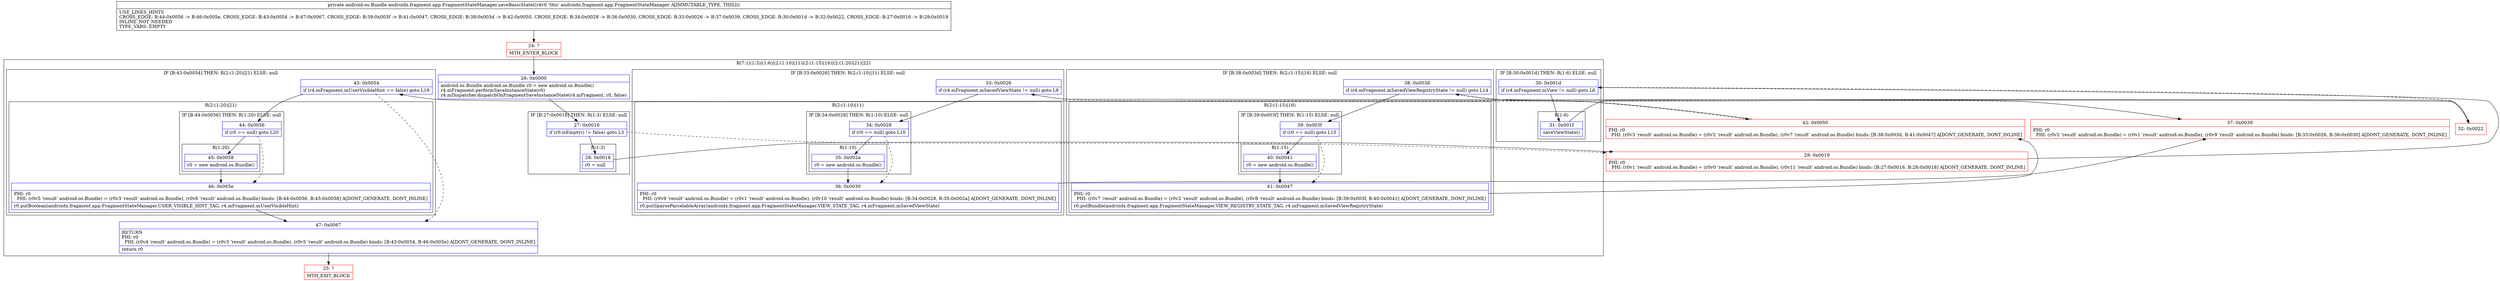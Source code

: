 digraph "CFG forandroidx.fragment.app.FragmentStateManager.saveBasicState()Landroid\/os\/Bundle;" {
subgraph cluster_Region_1394738788 {
label = "R(7:1|(1:3)|(1:6)|(2:(1:10)|11)|(2:(1:15)|16)|(2:(1:20)|21)|22)";
node [shape=record,color=blue];
Node_26 [shape=record,label="{26\:\ 0x0000|android.os.Bundle android.os.Bundle r0 = new android.os.Bundle()\lr4.mFragment.performSaveInstanceState(r0)\lr4.mDispatcher.dispatchOnFragmentSaveInstanceState(r4.mFragment, r0, false)\l}"];
subgraph cluster_IfRegion_572521690 {
label = "IF [B:27:0x0016] THEN: R(1:3) ELSE: null";
node [shape=record,color=blue];
Node_27 [shape=record,label="{27\:\ 0x0016|if (r0.isEmpty() != false) goto L3\l}"];
subgraph cluster_Region_1065656011 {
label = "R(1:3)";
node [shape=record,color=blue];
Node_28 [shape=record,label="{28\:\ 0x0018|r0 = null\l}"];
}
}
subgraph cluster_IfRegion_1372635187 {
label = "IF [B:30:0x001d] THEN: R(1:6) ELSE: null";
node [shape=record,color=blue];
Node_30 [shape=record,label="{30\:\ 0x001d|if (r4.mFragment.mView != null) goto L6\l}"];
subgraph cluster_Region_939498036 {
label = "R(1:6)";
node [shape=record,color=blue];
Node_31 [shape=record,label="{31\:\ 0x001f|saveViewState()\l}"];
}
}
subgraph cluster_IfRegion_1668407753 {
label = "IF [B:33:0x0026] THEN: R(2:(1:10)|11) ELSE: null";
node [shape=record,color=blue];
Node_33 [shape=record,label="{33\:\ 0x0026|if (r4.mFragment.mSavedViewState != null) goto L9\l}"];
subgraph cluster_Region_984187446 {
label = "R(2:(1:10)|11)";
node [shape=record,color=blue];
subgraph cluster_IfRegion_110162098 {
label = "IF [B:34:0x0028] THEN: R(1:10) ELSE: null";
node [shape=record,color=blue];
Node_34 [shape=record,label="{34\:\ 0x0028|if (r0 == null) goto L10\l}"];
subgraph cluster_Region_2094446099 {
label = "R(1:10)";
node [shape=record,color=blue];
Node_35 [shape=record,label="{35\:\ 0x002a|r0 = new android.os.Bundle()\l}"];
}
}
Node_36 [shape=record,label="{36\:\ 0x0030|PHI: r0 \l  PHI: (r0v9 'result' android.os.Bundle) = (r0v1 'result' android.os.Bundle), (r0v10 'result' android.os.Bundle) binds: [B:34:0x0028, B:35:0x002a] A[DONT_GENERATE, DONT_INLINE]\l|r0.putSparseParcelableArray(androidx.fragment.app.FragmentStateManager.VIEW_STATE_TAG, r4.mFragment.mSavedViewState)\l}"];
}
}
subgraph cluster_IfRegion_361429424 {
label = "IF [B:38:0x003d] THEN: R(2:(1:15)|16) ELSE: null";
node [shape=record,color=blue];
Node_38 [shape=record,label="{38\:\ 0x003d|if (r4.mFragment.mSavedViewRegistryState != null) goto L14\l}"];
subgraph cluster_Region_140946999 {
label = "R(2:(1:15)|16)";
node [shape=record,color=blue];
subgraph cluster_IfRegion_1337964637 {
label = "IF [B:39:0x003f] THEN: R(1:15) ELSE: null";
node [shape=record,color=blue];
Node_39 [shape=record,label="{39\:\ 0x003f|if (r0 == null) goto L15\l}"];
subgraph cluster_Region_1001648920 {
label = "R(1:15)";
node [shape=record,color=blue];
Node_40 [shape=record,label="{40\:\ 0x0041|r0 = new android.os.Bundle()\l}"];
}
}
Node_41 [shape=record,label="{41\:\ 0x0047|PHI: r0 \l  PHI: (r0v7 'result' android.os.Bundle) = (r0v2 'result' android.os.Bundle), (r0v8 'result' android.os.Bundle) binds: [B:39:0x003f, B:40:0x0041] A[DONT_GENERATE, DONT_INLINE]\l|r0.putBundle(androidx.fragment.app.FragmentStateManager.VIEW_REGISTRY_STATE_TAG, r4.mFragment.mSavedViewRegistryState)\l}"];
}
}
subgraph cluster_IfRegion_1116500586 {
label = "IF [B:43:0x0054] THEN: R(2:(1:20)|21) ELSE: null";
node [shape=record,color=blue];
Node_43 [shape=record,label="{43\:\ 0x0054|if (r4.mFragment.mUserVisibleHint == false) goto L19\l}"];
subgraph cluster_Region_166906587 {
label = "R(2:(1:20)|21)";
node [shape=record,color=blue];
subgraph cluster_IfRegion_1414923687 {
label = "IF [B:44:0x0056] THEN: R(1:20) ELSE: null";
node [shape=record,color=blue];
Node_44 [shape=record,label="{44\:\ 0x0056|if (r0 == null) goto L20\l}"];
subgraph cluster_Region_1855873810 {
label = "R(1:20)";
node [shape=record,color=blue];
Node_45 [shape=record,label="{45\:\ 0x0058|r0 = new android.os.Bundle()\l}"];
}
}
Node_46 [shape=record,label="{46\:\ 0x005e|PHI: r0 \l  PHI: (r0v5 'result' android.os.Bundle) = (r0v3 'result' android.os.Bundle), (r0v6 'result' android.os.Bundle) binds: [B:44:0x0056, B:45:0x0058] A[DONT_GENERATE, DONT_INLINE]\l|r0.putBoolean(androidx.fragment.app.FragmentStateManager.USER_VISIBLE_HINT_TAG, r4.mFragment.mUserVisibleHint)\l}"];
}
}
Node_47 [shape=record,label="{47\:\ 0x0067|RETURN\lPHI: r0 \l  PHI: (r0v4 'result' android.os.Bundle) = (r0v3 'result' android.os.Bundle), (r0v5 'result' android.os.Bundle) binds: [B:43:0x0054, B:46:0x005e] A[DONT_GENERATE, DONT_INLINE]\l|return r0\l}"];
}
Node_24 [shape=record,color=red,label="{24\:\ ?|MTH_ENTER_BLOCK\l}"];
Node_29 [shape=record,color=red,label="{29\:\ 0x0019|PHI: r0 \l  PHI: (r0v1 'result' android.os.Bundle) = (r0v0 'result' android.os.Bundle), (r0v11 'result' android.os.Bundle) binds: [B:27:0x0016, B:28:0x0018] A[DONT_GENERATE, DONT_INLINE]\l}"];
Node_32 [shape=record,color=red,label="{32\:\ 0x0022}"];
Node_37 [shape=record,color=red,label="{37\:\ 0x0039|PHI: r0 \l  PHI: (r0v2 'result' android.os.Bundle) = (r0v1 'result' android.os.Bundle), (r0v9 'result' android.os.Bundle) binds: [B:33:0x0026, B:36:0x0030] A[DONT_GENERATE, DONT_INLINE]\l}"];
Node_42 [shape=record,color=red,label="{42\:\ 0x0050|PHI: r0 \l  PHI: (r0v3 'result' android.os.Bundle) = (r0v2 'result' android.os.Bundle), (r0v7 'result' android.os.Bundle) binds: [B:38:0x003d, B:41:0x0047] A[DONT_GENERATE, DONT_INLINE]\l}"];
Node_25 [shape=record,color=red,label="{25\:\ ?|MTH_EXIT_BLOCK\l}"];
MethodNode[shape=record,label="{private android.os.Bundle androidx.fragment.app.FragmentStateManager.saveBasicState((r4v0 'this' androidx.fragment.app.FragmentStateManager A[IMMUTABLE_TYPE, THIS]))  | USE_LINES_HINTS\lCROSS_EDGE: B:44:0x0056 \-\> B:46:0x005e, CROSS_EDGE: B:43:0x0054 \-\> B:47:0x0067, CROSS_EDGE: B:39:0x003f \-\> B:41:0x0047, CROSS_EDGE: B:38:0x003d \-\> B:42:0x0050, CROSS_EDGE: B:34:0x0028 \-\> B:36:0x0030, CROSS_EDGE: B:33:0x0026 \-\> B:37:0x0039, CROSS_EDGE: B:30:0x001d \-\> B:32:0x0022, CROSS_EDGE: B:27:0x0016 \-\> B:29:0x0019\lINLINE_NOT_NEEDED\lTYPE_VARS: EMPTY\l}"];
MethodNode -> Node_24;Node_26 -> Node_27;
Node_27 -> Node_28;
Node_27 -> Node_29[style=dashed];
Node_28 -> Node_29;
Node_30 -> Node_31;
Node_30 -> Node_32[style=dashed];
Node_31 -> Node_32;
Node_33 -> Node_34;
Node_33 -> Node_37[style=dashed];
Node_34 -> Node_35;
Node_34 -> Node_36[style=dashed];
Node_35 -> Node_36;
Node_36 -> Node_37;
Node_38 -> Node_39;
Node_38 -> Node_42[style=dashed];
Node_39 -> Node_40;
Node_39 -> Node_41[style=dashed];
Node_40 -> Node_41;
Node_41 -> Node_42;
Node_43 -> Node_44;
Node_43 -> Node_47[style=dashed];
Node_44 -> Node_45;
Node_44 -> Node_46[style=dashed];
Node_45 -> Node_46;
Node_46 -> Node_47;
Node_47 -> Node_25;
Node_24 -> Node_26;
Node_29 -> Node_30;
Node_32 -> Node_33;
Node_37 -> Node_38;
Node_42 -> Node_43;
}

